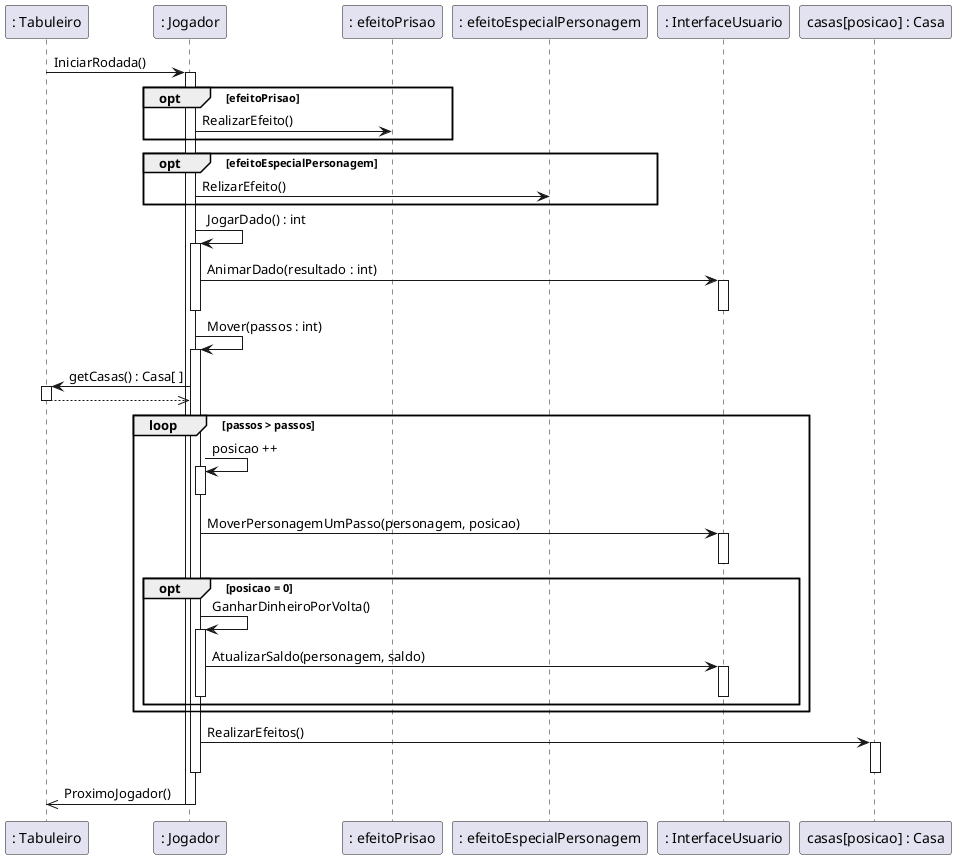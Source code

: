 @startuml comunicacao

": Tabuleiro" as Tab -> ": Jogador" as Jog : IniciarRodada()
activate Jog

opt efeitoPrisao
    Jog -> ": efeitoPrisao" as Pris : RealizarEfeito()
end

opt efeitoEspecialPersonagem
    Jog -> ": efeitoEspecialPersonagem" as EFS : RelizarEfeito()
end 

Jog -> Jog : JogarDado() : int
    activate Jog
    Jog -> ": InterfaceUsuario" as GUI : AnimarDado(resultado : int)
        activate GUI
        deactivate GUI
    deactivate Jog

Jog -> Jog : Mover(passos : int)
    activate Jog
    Jog -> Tab: getCasas() : Casa[ ]
        activate Tab
        Tab -->> Jog
        deactivate Tab
    loop passos > passos
        Jog -> Jog : posicao ++
        activate Jog
        deactivate Jog
        Jog -> GUI : MoverPersonagemUmPasso(personagem, posicao)
        activate GUI
        deactivate GUI
        opt posicao = 0
         Jog -> Jog : GanharDinheiroPorVolta()
         activate Jog
            Jog -> GUI : AtualizarSaldo(personagem, saldo)
            activate GUI
            deactivate GUI 
         deactivate Jog
        end opt
    end loop
    
    Jog -> "casas[posicao] : Casa" as Casa : RealizarEfeitos()
        activate Casa
        deactivate Casa
    deactivate Jog


Jog ->> Tab : ProximoJogador()
deactivate Jog

@enduml